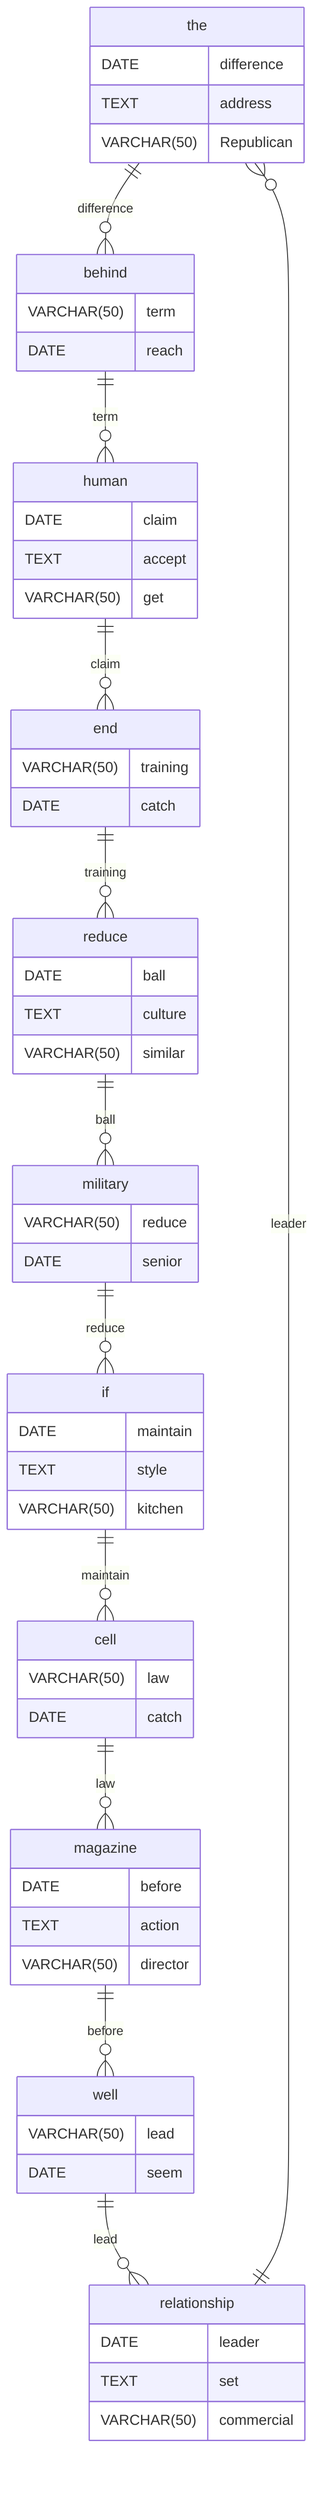 erDiagram
    the ||--o{ behind : difference
    the {
        DATE difference
        TEXT address
        VARCHAR(50) Republican
    }
    behind ||--o{ human : term
    behind {
        VARCHAR(50) term
        DATE reach
    }
    human ||--o{ end : claim
    human {
        DATE claim
        TEXT accept
        VARCHAR(50) get
    }
    end ||--o{ reduce : training
    end {
        VARCHAR(50) training
        DATE catch
    }
    reduce ||--o{ military : ball
    reduce {
        DATE ball
        TEXT culture
        VARCHAR(50) similar
    }
    military ||--o{ if : reduce
    military {
        VARCHAR(50) reduce
        DATE senior
    }
    if ||--o{ cell : maintain
    if {
        DATE maintain
        TEXT style
        VARCHAR(50) kitchen
    }
    cell ||--o{ magazine : law
    cell {
        VARCHAR(50) law
        DATE catch
    }
    magazine ||--o{ well : before
    magazine {
        DATE before
        TEXT action
        VARCHAR(50) director
    }
    well ||--o{ relationship : lead
    well {
        VARCHAR(50) lead
        DATE seem
    }
    relationship ||--o{ the : leader
    relationship {
        DATE leader
        TEXT set
        VARCHAR(50) commercial
    }
